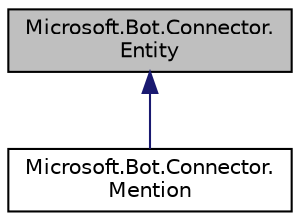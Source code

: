 digraph "Microsoft.Bot.Connector.Entity"
{
  edge [fontname="Helvetica",fontsize="10",labelfontname="Helvetica",labelfontsize="10"];
  node [fontname="Helvetica",fontsize="10",shape=record];
  Node1 [label="Microsoft.Bot.Connector.\lEntity",height=0.2,width=0.4,color="black", fillcolor="grey75", style="filled", fontcolor="black"];
  Node1 -> Node2 [dir="back",color="midnightblue",fontsize="10",style="solid",fontname="Helvetica"];
  Node2 [label="Microsoft.Bot.Connector.\lMention",height=0.2,width=0.4,color="black", fillcolor="white", style="filled",URL="$d7/d2e/class_microsoft_1_1_bot_1_1_connector_1_1_mention.html"];
}
